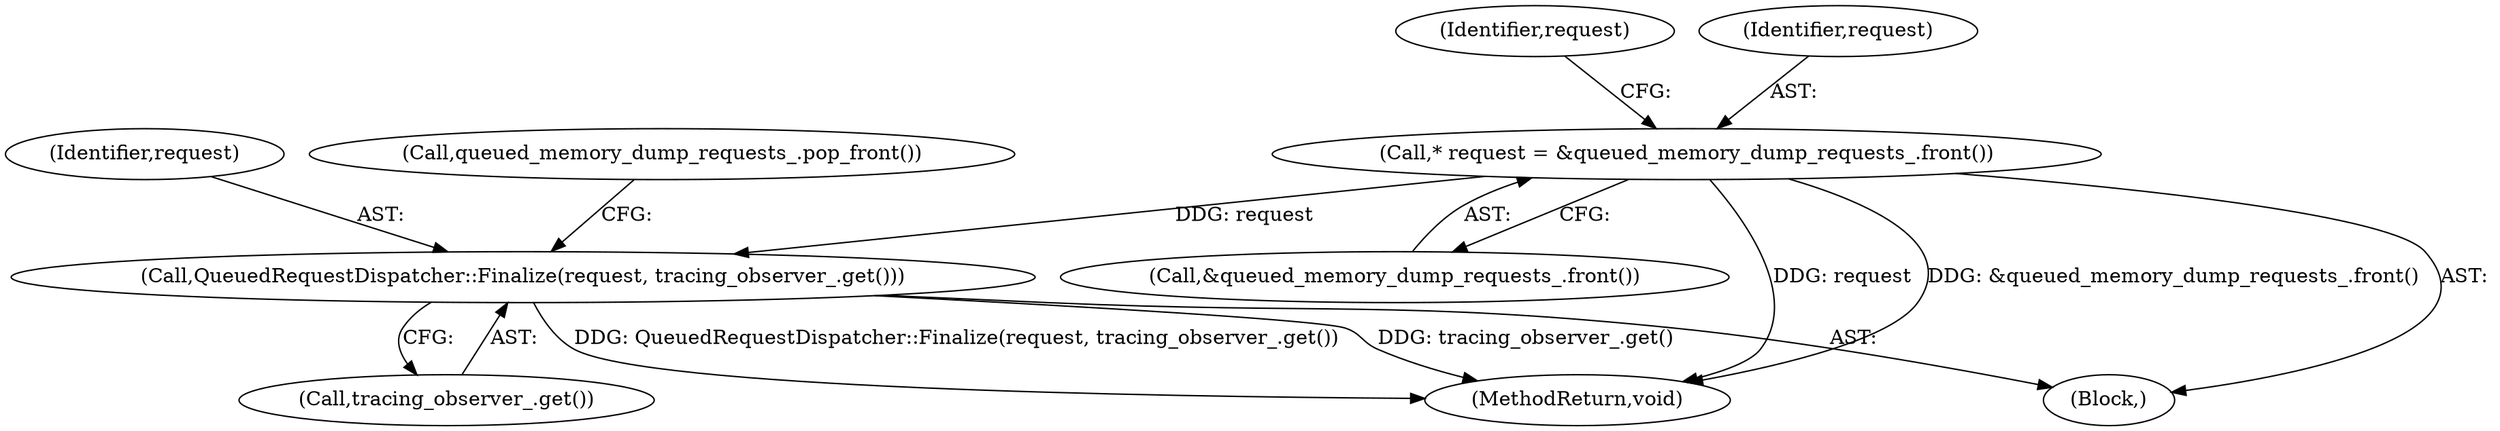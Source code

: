 digraph "0_Chrome_fa76a9f7ef6a028f83f97c181b150ecfd2b13be1_0@pointer" {
"1000109" [label="(Call,* request = &queued_memory_dump_requests_.front())"];
"1000128" [label="(Call,QueuedRequestDispatcher::Finalize(request, tracing_observer_.get()))"];
"1000129" [label="(Identifier,request)"];
"1000101" [label="(Block,)"];
"1000145" [label="(MethodReturn,void)"];
"1000117" [label="(Identifier,request)"];
"1000130" [label="(Call,tracing_observer_.get())"];
"1000128" [label="(Call,QueuedRequestDispatcher::Finalize(request, tracing_observer_.get()))"];
"1000110" [label="(Identifier,request)"];
"1000111" [label="(Call,&queued_memory_dump_requests_.front())"];
"1000109" [label="(Call,* request = &queued_memory_dump_requests_.front())"];
"1000131" [label="(Call,queued_memory_dump_requests_.pop_front())"];
"1000109" -> "1000101"  [label="AST: "];
"1000109" -> "1000111"  [label="CFG: "];
"1000110" -> "1000109"  [label="AST: "];
"1000111" -> "1000109"  [label="AST: "];
"1000117" -> "1000109"  [label="CFG: "];
"1000109" -> "1000145"  [label="DDG: request"];
"1000109" -> "1000145"  [label="DDG: &queued_memory_dump_requests_.front()"];
"1000109" -> "1000128"  [label="DDG: request"];
"1000128" -> "1000101"  [label="AST: "];
"1000128" -> "1000130"  [label="CFG: "];
"1000129" -> "1000128"  [label="AST: "];
"1000130" -> "1000128"  [label="AST: "];
"1000131" -> "1000128"  [label="CFG: "];
"1000128" -> "1000145"  [label="DDG: tracing_observer_.get()"];
"1000128" -> "1000145"  [label="DDG: QueuedRequestDispatcher::Finalize(request, tracing_observer_.get())"];
}
